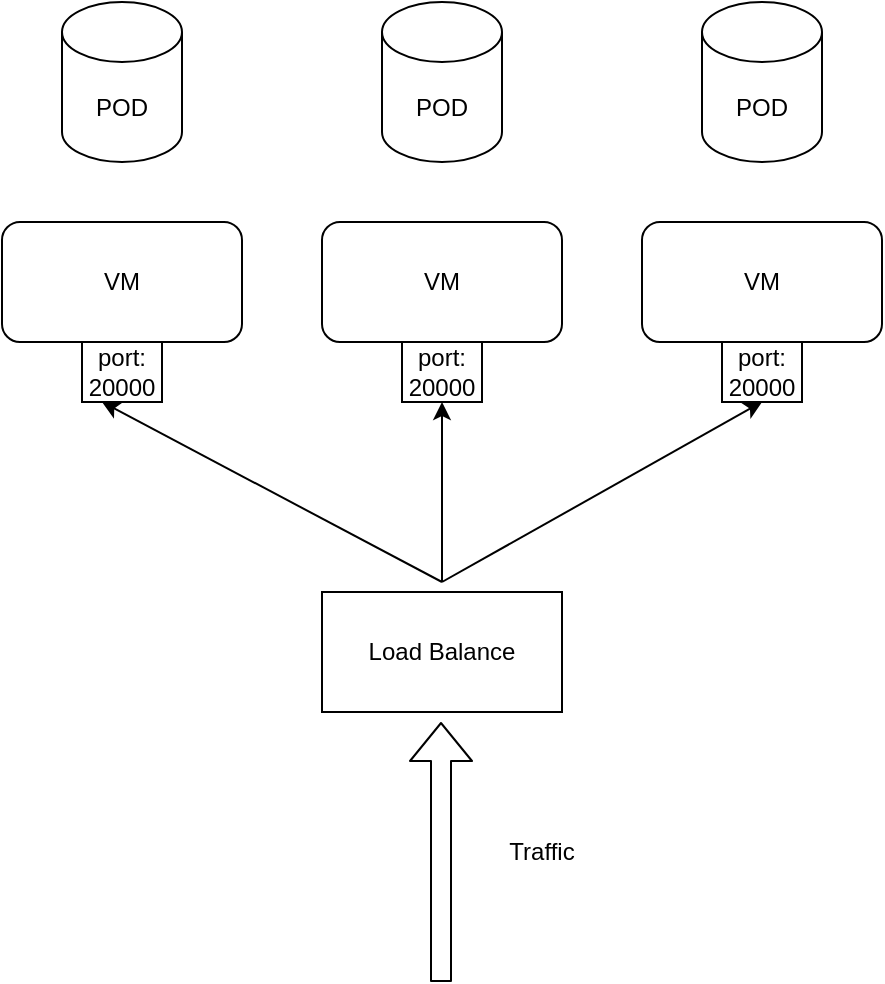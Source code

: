 <mxfile>
    <diagram id="pA5UOVz8Hq5Gwbrj3o91" name="Page-1">
        <mxGraphModel dx="1683" dy="1090" grid="1" gridSize="10" guides="1" tooltips="1" connect="1" arrows="1" fold="1" page="1" pageScale="1" pageWidth="827" pageHeight="1169" math="0" shadow="0">
            <root>
                <mxCell id="0"/>
                <mxCell id="1" parent="0"/>
                <mxCell id="2" value="VM" style="rounded=1;whiteSpace=wrap;html=1;" parent="1" vertex="1">
                    <mxGeometry x="110" y="340" width="120" height="60" as="geometry"/>
                </mxCell>
                <mxCell id="5" value="POD" style="shape=cylinder3;whiteSpace=wrap;html=1;boundedLbl=1;backgroundOutline=1;size=15;" parent="1" vertex="1">
                    <mxGeometry x="140" y="230" width="60" height="80" as="geometry"/>
                </mxCell>
                <mxCell id="6" value="VM" style="rounded=1;whiteSpace=wrap;html=1;" parent="1" vertex="1">
                    <mxGeometry x="270" y="340" width="120" height="60" as="geometry"/>
                </mxCell>
                <mxCell id="7" value="VM" style="rounded=1;whiteSpace=wrap;html=1;" parent="1" vertex="1">
                    <mxGeometry x="430" y="340" width="120" height="60" as="geometry"/>
                </mxCell>
                <mxCell id="8" value="Load Balance" style="rounded=0;whiteSpace=wrap;html=1;" parent="1" vertex="1">
                    <mxGeometry x="270" y="525" width="120" height="60" as="geometry"/>
                </mxCell>
                <mxCell id="9" value="POD" style="shape=cylinder3;whiteSpace=wrap;html=1;boundedLbl=1;backgroundOutline=1;size=15;" parent="1" vertex="1">
                    <mxGeometry x="300" y="230" width="60" height="80" as="geometry"/>
                </mxCell>
                <mxCell id="10" value="POD" style="shape=cylinder3;whiteSpace=wrap;html=1;boundedLbl=1;backgroundOutline=1;size=15;" parent="1" vertex="1">
                    <mxGeometry x="460" y="230" width="60" height="80" as="geometry"/>
                </mxCell>
                <mxCell id="13" value="port: 20000" style="rounded=0;whiteSpace=wrap;html=1;" parent="1" vertex="1">
                    <mxGeometry x="470" y="400" width="40" height="30" as="geometry"/>
                </mxCell>
                <mxCell id="14" value="port: 20000" style="rounded=0;whiteSpace=wrap;html=1;" vertex="1" parent="1">
                    <mxGeometry x="310" y="400" width="40" height="30" as="geometry"/>
                </mxCell>
                <mxCell id="15" value="port: 20000" style="rounded=0;whiteSpace=wrap;html=1;" vertex="1" parent="1">
                    <mxGeometry x="150" y="400" width="40" height="30" as="geometry"/>
                </mxCell>
                <mxCell id="16" value="" style="endArrow=classic;html=1;entryX=0.25;entryY=1;entryDx=0;entryDy=0;" edge="1" parent="1" target="15">
                    <mxGeometry width="50" height="50" relative="1" as="geometry">
                        <mxPoint x="330" y="520" as="sourcePoint"/>
                        <mxPoint x="170" y="450" as="targetPoint"/>
                    </mxGeometry>
                </mxCell>
                <mxCell id="17" value="" style="endArrow=classic;html=1;entryX=0.5;entryY=1;entryDx=0;entryDy=0;" edge="1" parent="1" target="14">
                    <mxGeometry width="50" height="50" relative="1" as="geometry">
                        <mxPoint x="330" y="520" as="sourcePoint"/>
                        <mxPoint x="330" y="450" as="targetPoint"/>
                    </mxGeometry>
                </mxCell>
                <mxCell id="18" value="" style="endArrow=classic;html=1;entryX=0.5;entryY=1;entryDx=0;entryDy=0;" edge="1" parent="1" target="13">
                    <mxGeometry width="50" height="50" relative="1" as="geometry">
                        <mxPoint x="330" y="520" as="sourcePoint"/>
                        <mxPoint x="380" y="470" as="targetPoint"/>
                    </mxGeometry>
                </mxCell>
                <mxCell id="19" value="" style="shape=flexArrow;endArrow=classic;html=1;" edge="1" parent="1">
                    <mxGeometry width="50" height="50" relative="1" as="geometry">
                        <mxPoint x="329.5" y="720" as="sourcePoint"/>
                        <mxPoint x="329.5" y="590" as="targetPoint"/>
                    </mxGeometry>
                </mxCell>
                <mxCell id="20" value="Traffic" style="text;html=1;strokeColor=none;fillColor=none;align=center;verticalAlign=middle;whiteSpace=wrap;rounded=0;" vertex="1" parent="1">
                    <mxGeometry x="350" y="640" width="60" height="30" as="geometry"/>
                </mxCell>
            </root>
        </mxGraphModel>
    </diagram>
</mxfile>